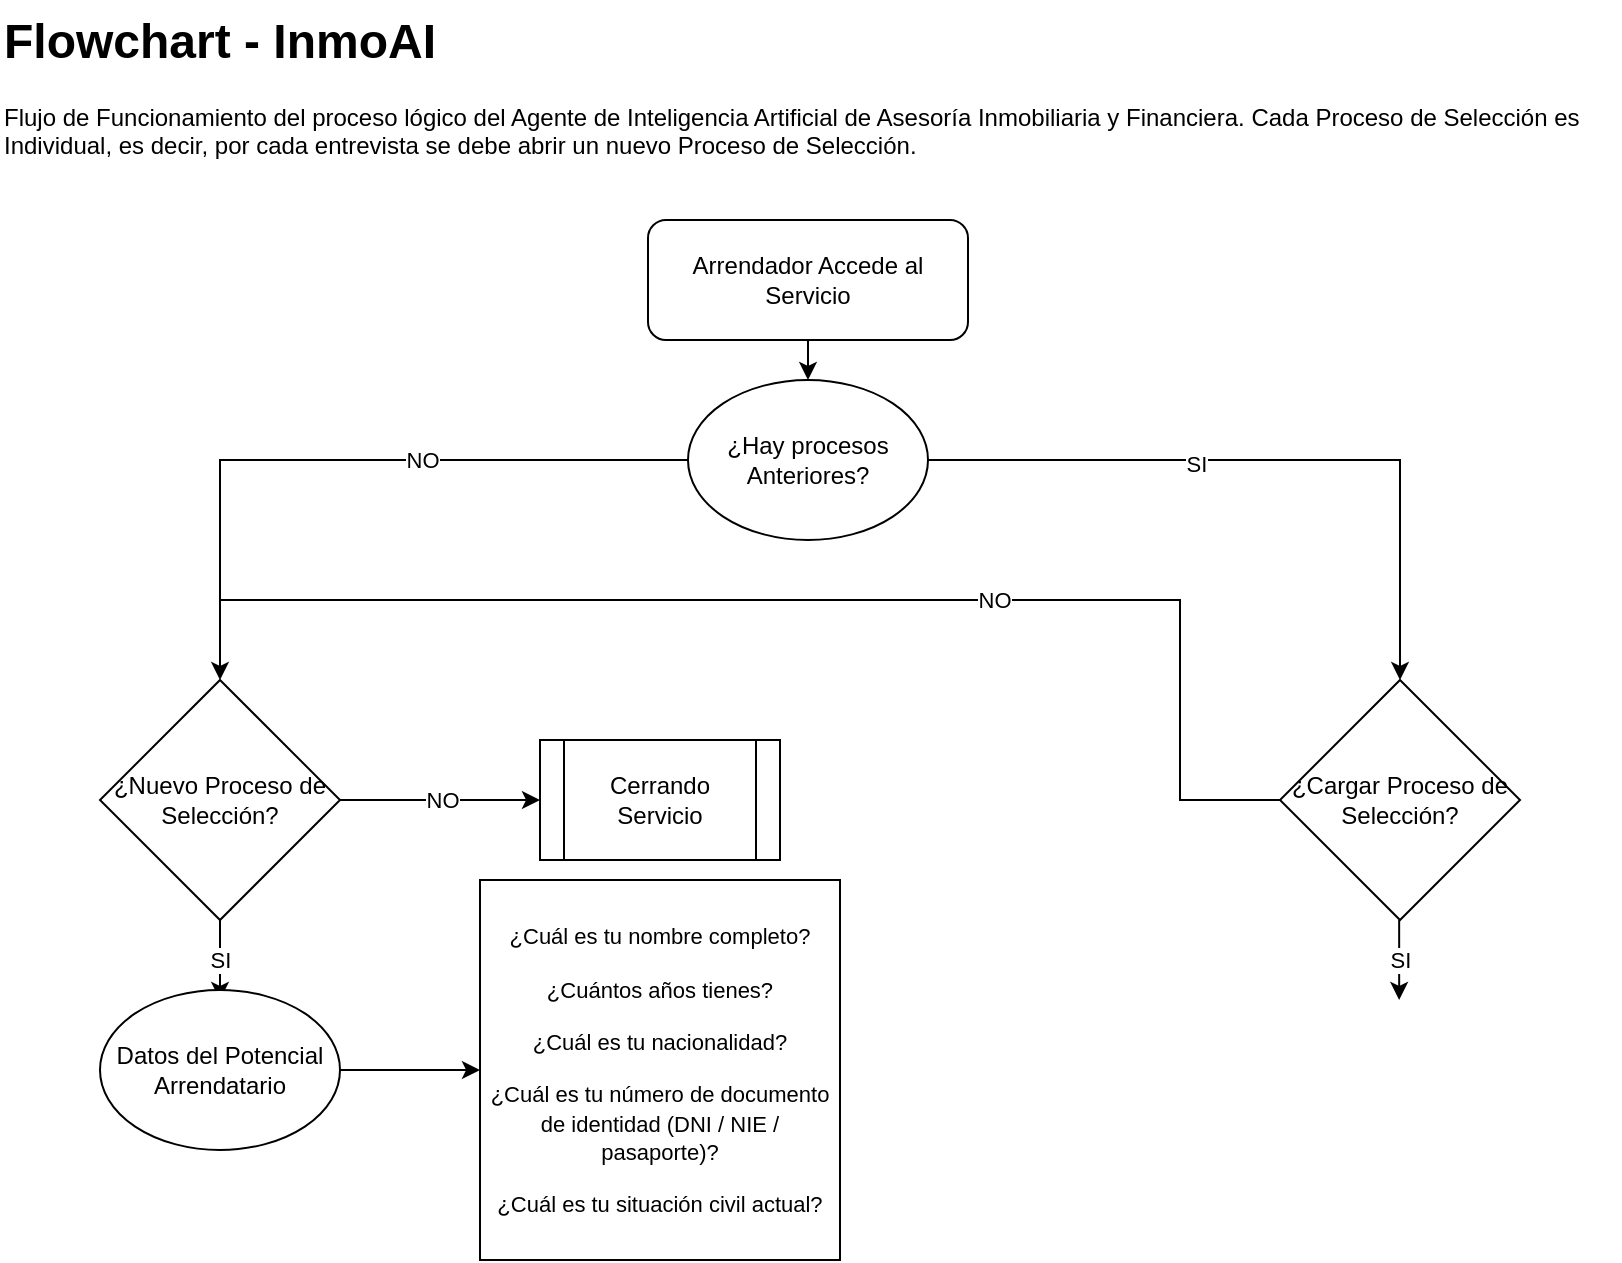 <mxfile version="28.0.7" pages="2">
  <diagram name="FlowCHART - Procesos de Funcionamiento del Servicio" id="QC0WpeSIacJcMdu3eHI3">
    <mxGraphModel dx="1188" dy="658" grid="1" gridSize="10" guides="1" tooltips="1" connect="1" arrows="1" fold="1" page="1" pageScale="1" pageWidth="827" pageHeight="1169" math="0" shadow="0">
      <root>
        <mxCell id="0" />
        <mxCell id="1" parent="0" />
        <mxCell id="vxSObtCiVAilwYHKDoXp-1" value="&lt;h1 style=&quot;margin-top: 0px;&quot;&gt;Flowchart - InmoAI&lt;/h1&gt;Flujo de Funcionamiento del proceso lógico del Agente de Inteligencia Artificial de Asesoría Inmobiliaria y Financiera. Cada Proceso de Selección es Individual, es decir, por cada entrevista se debe abrir un nuevo Proceso de Selección." style="text;html=1;whiteSpace=wrap;overflow=hidden;rounded=0;" parent="1" vertex="1">
          <mxGeometry x="10" y="10" width="810" height="120" as="geometry" />
        </mxCell>
        <mxCell id="vxSObtCiVAilwYHKDoXp-2" value="Arrendador Accede al Servicio" style="rounded=1;whiteSpace=wrap;html=1;" parent="1" vertex="1">
          <mxGeometry x="334" y="120" width="160" height="60" as="geometry" />
        </mxCell>
        <mxCell id="vxSObtCiVAilwYHKDoXp-6" value="¿Nuevo Proceso de Selección?" style="rhombus;whiteSpace=wrap;html=1;" parent="1" vertex="1">
          <mxGeometry x="60" y="350" width="120" height="120" as="geometry" />
        </mxCell>
        <mxCell id="vxSObtCiVAilwYHKDoXp-7" value="" style="endArrow=classic;html=1;rounded=0;exitX=1;exitY=0.5;exitDx=0;exitDy=0;" parent="1" source="vxSObtCiVAilwYHKDoXp-6" edge="1">
          <mxGeometry width="50" height="50" relative="1" as="geometry">
            <mxPoint x="310" y="460" as="sourcePoint" />
            <mxPoint x="280" y="410" as="targetPoint" />
          </mxGeometry>
        </mxCell>
        <mxCell id="vxSObtCiVAilwYHKDoXp-8" value="&lt;div&gt;NO&lt;/div&gt;" style="edgeLabel;html=1;align=center;verticalAlign=middle;resizable=0;points=[];" parent="vxSObtCiVAilwYHKDoXp-7" vertex="1" connectable="0">
          <mxGeometry x="0.273" relative="1" as="geometry">
            <mxPoint x="-13" as="offset" />
          </mxGeometry>
        </mxCell>
        <mxCell id="vxSObtCiVAilwYHKDoXp-9" value="" style="endArrow=classic;html=1;rounded=0;exitX=1;exitY=0.5;exitDx=0;exitDy=0;" parent="1" edge="1">
          <mxGeometry width="50" height="50" relative="1" as="geometry">
            <mxPoint x="120" y="470" as="sourcePoint" />
            <mxPoint x="120" y="510" as="targetPoint" />
          </mxGeometry>
        </mxCell>
        <mxCell id="vxSObtCiVAilwYHKDoXp-10" value="&lt;div&gt;SI&lt;/div&gt;" style="edgeLabel;html=1;align=center;verticalAlign=middle;resizable=0;points=[];" parent="vxSObtCiVAilwYHKDoXp-9" vertex="1" connectable="0">
          <mxGeometry x="0.273" relative="1" as="geometry">
            <mxPoint y="-6" as="offset" />
          </mxGeometry>
        </mxCell>
        <mxCell id="vxSObtCiVAilwYHKDoXp-12" value="Cerrando Servicio" style="shape=process;whiteSpace=wrap;html=1;backgroundOutline=1;" parent="1" vertex="1">
          <mxGeometry x="280" y="380" width="120" height="60" as="geometry" />
        </mxCell>
        <mxCell id="vxSObtCiVAilwYHKDoXp-13" value="¿Hay procesos Anteriores?" style="ellipse;whiteSpace=wrap;html=1;" parent="1" vertex="1">
          <mxGeometry x="354" y="200" width="120" height="80" as="geometry" />
        </mxCell>
        <mxCell id="vxSObtCiVAilwYHKDoXp-14" value="" style="endArrow=classic;html=1;rounded=0;exitX=0;exitY=0.5;exitDx=0;exitDy=0;entryX=0.5;entryY=0;entryDx=0;entryDy=0;" parent="1" source="vxSObtCiVAilwYHKDoXp-13" target="vxSObtCiVAilwYHKDoXp-6" edge="1">
          <mxGeometry width="50" height="50" relative="1" as="geometry">
            <mxPoint x="260" y="280" as="sourcePoint" />
            <mxPoint x="120" y="240" as="targetPoint" />
            <Array as="points">
              <mxPoint x="120" y="240" />
            </Array>
          </mxGeometry>
        </mxCell>
        <mxCell id="vxSObtCiVAilwYHKDoXp-15" value="NO" style="edgeLabel;html=1;align=center;verticalAlign=middle;resizable=0;points=[];" parent="vxSObtCiVAilwYHKDoXp-14" vertex="1" connectable="0">
          <mxGeometry x="-0.228" y="-1" relative="1" as="geometry">
            <mxPoint y="1" as="offset" />
          </mxGeometry>
        </mxCell>
        <mxCell id="vxSObtCiVAilwYHKDoXp-16" value="" style="endArrow=classic;html=1;rounded=0;exitX=1;exitY=0.5;exitDx=0;exitDy=0;" parent="1" source="vxSObtCiVAilwYHKDoXp-13" edge="1">
          <mxGeometry width="50" height="50" relative="1" as="geometry">
            <mxPoint x="530" y="210" as="sourcePoint" />
            <mxPoint x="710" y="350" as="targetPoint" />
            <Array as="points">
              <mxPoint x="710" y="240" />
            </Array>
          </mxGeometry>
        </mxCell>
        <mxCell id="vxSObtCiVAilwYHKDoXp-17" value="SI" style="edgeLabel;html=1;align=center;verticalAlign=middle;resizable=0;points=[];" parent="vxSObtCiVAilwYHKDoXp-16" vertex="1" connectable="0">
          <mxGeometry x="-0.228" y="-1" relative="1" as="geometry">
            <mxPoint y="1" as="offset" />
          </mxGeometry>
        </mxCell>
        <mxCell id="vxSObtCiVAilwYHKDoXp-18" value="¿Cargar Proceso de Selección?" style="rhombus;whiteSpace=wrap;html=1;" parent="1" vertex="1">
          <mxGeometry x="650" y="350" width="120" height="120" as="geometry" />
        </mxCell>
        <mxCell id="vxSObtCiVAilwYHKDoXp-19" value="" style="endArrow=none;html=1;rounded=0;exitX=0;exitY=0.5;exitDx=0;exitDy=0;endFill=0;" parent="1" source="vxSObtCiVAilwYHKDoXp-18" edge="1">
          <mxGeometry width="50" height="50" relative="1" as="geometry">
            <mxPoint x="594" y="230" as="sourcePoint" />
            <mxPoint x="120" y="310" as="targetPoint" />
            <Array as="points">
              <mxPoint x="600" y="410" />
              <mxPoint x="600" y="310" />
            </Array>
          </mxGeometry>
        </mxCell>
        <mxCell id="vxSObtCiVAilwYHKDoXp-20" value="NO" style="edgeLabel;html=1;align=center;verticalAlign=middle;resizable=0;points=[];" parent="vxSObtCiVAilwYHKDoXp-19" vertex="1" connectable="0">
          <mxGeometry x="-0.228" y="-1" relative="1" as="geometry">
            <mxPoint y="1" as="offset" />
          </mxGeometry>
        </mxCell>
        <mxCell id="vxSObtCiVAilwYHKDoXp-21" value="" style="endArrow=classic;html=1;rounded=0;exitX=1;exitY=0.5;exitDx=0;exitDy=0;" parent="1" edge="1">
          <mxGeometry width="50" height="50" relative="1" as="geometry">
            <mxPoint x="709.58" y="470" as="sourcePoint" />
            <mxPoint x="709.58" y="510" as="targetPoint" />
          </mxGeometry>
        </mxCell>
        <mxCell id="vxSObtCiVAilwYHKDoXp-22" value="&lt;div&gt;SI&lt;/div&gt;" style="edgeLabel;html=1;align=center;verticalAlign=middle;resizable=0;points=[];" parent="vxSObtCiVAilwYHKDoXp-21" vertex="1" connectable="0">
          <mxGeometry x="0.273" relative="1" as="geometry">
            <mxPoint y="-6" as="offset" />
          </mxGeometry>
        </mxCell>
        <mxCell id="vxSObtCiVAilwYHKDoXp-23" value="" style="endArrow=classic;html=1;rounded=0;exitX=0.5;exitY=1;exitDx=0;exitDy=0;entryX=0.5;entryY=0;entryDx=0;entryDy=0;" parent="1" source="vxSObtCiVAilwYHKDoXp-2" target="vxSObtCiVAilwYHKDoXp-13" edge="1">
          <mxGeometry width="50" height="50" relative="1" as="geometry">
            <mxPoint x="310" y="380" as="sourcePoint" />
            <mxPoint x="360" y="330" as="targetPoint" />
          </mxGeometry>
        </mxCell>
        <mxCell id="l1tuXILQuJIKpenNVEcj-1" value="&lt;p data-end=&quot;650&quot; data-start=&quot;622&quot;&gt;&lt;font style=&quot;font-size: 11px;&quot;&gt;¿Cuál es tu nombre completo?&lt;/font&gt;&lt;/p&gt;&lt;p data-end=&quot;675&quot; data-start=&quot;654&quot;&gt;&lt;font style=&quot;font-size: 11px;&quot;&gt;¿Cuántos años tienes?&lt;/font&gt;&lt;/p&gt;&lt;p data-end=&quot;704&quot; data-start=&quot;679&quot;&gt;&lt;font style=&quot;font-size: 11px;&quot;&gt;¿Cuál es tu nacionalidad?&lt;/font&gt;&lt;/p&gt;&lt;p data-end=&quot;777&quot; data-start=&quot;708&quot;&gt;&lt;font style=&quot;font-size: 11px;&quot;&gt;¿Cuál es tu número de documento de identidad (DNI / NIE / pasaporte)?&lt;/font&gt;&lt;/p&gt;&lt;p data-end=&quot;816&quot; data-start=&quot;781&quot;&gt;&lt;font style=&quot;font-size: 11px;&quot;&gt;¿Cuál es tu situación civil actual?&lt;/font&gt;&lt;/p&gt;" style="rounded=0;whiteSpace=wrap;html=1;align=center;" vertex="1" parent="1">
          <mxGeometry x="250" y="450" width="180" height="190" as="geometry" />
        </mxCell>
        <mxCell id="l1tuXILQuJIKpenNVEcj-2" value="" style="endArrow=classic;html=1;rounded=0;exitX=1;exitY=0.5;exitDx=0;exitDy=0;entryX=0;entryY=0.5;entryDx=0;entryDy=0;" edge="1" parent="1" source="l1tuXILQuJIKpenNVEcj-3" target="l1tuXILQuJIKpenNVEcj-1">
          <mxGeometry width="50" height="50" relative="1" as="geometry">
            <mxPoint x="290" y="600" as="sourcePoint" />
            <mxPoint x="220" y="510" as="targetPoint" />
          </mxGeometry>
        </mxCell>
        <mxCell id="l1tuXILQuJIKpenNVEcj-3" value="Datos del Potencial Arrendatario" style="ellipse;whiteSpace=wrap;html=1;" vertex="1" parent="1">
          <mxGeometry x="60" y="505" width="120" height="80" as="geometry" />
        </mxCell>
      </root>
    </mxGraphModel>
  </diagram>
  <diagram id="mrI4JaP7zhpPSTaSdIJ-" name="FlowCHART - Scoring">
    <mxGraphModel dx="1426" dy="790" grid="1" gridSize="10" guides="1" tooltips="1" connect="1" arrows="1" fold="1" page="1" pageScale="1" pageWidth="827" pageHeight="1169" math="0" shadow="0">
      <root>
        <mxCell id="0" />
        <mxCell id="1" parent="0" />
      </root>
    </mxGraphModel>
  </diagram>
</mxfile>
